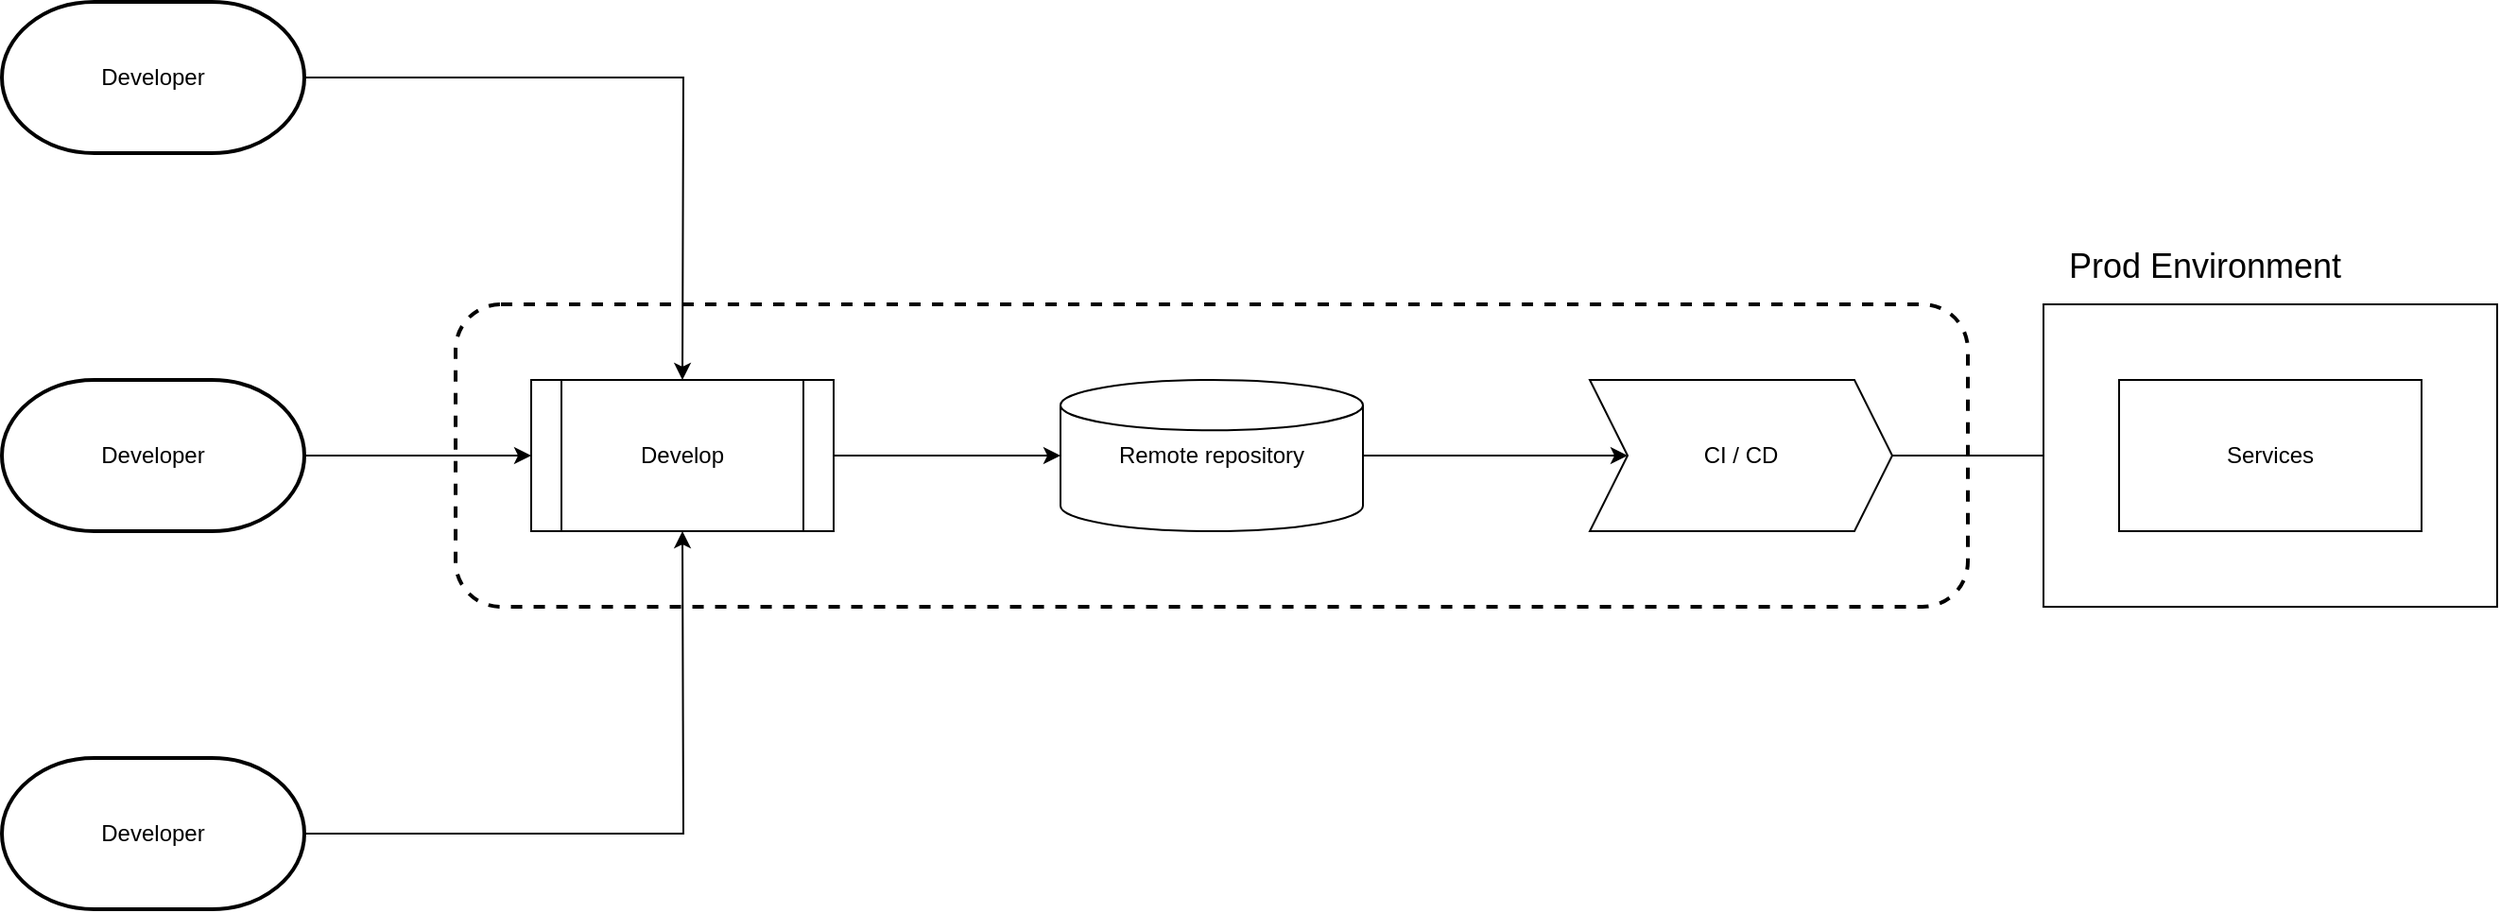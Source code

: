 <mxfile version="22.1.22" type="embed">
  <diagram name="Developers" id="CnW_uup-KwWFPFQ_-pxT">
    <mxGraphModel dx="1531" dy="1120" grid="1" gridSize="10" guides="1" tooltips="1" connect="1" arrows="1" fold="1" page="1" pageScale="1" pageWidth="1600" pageHeight="1200" math="0" shadow="0">
      <root>
        <mxCell id="zfkhhD0QaaSfa7tD3gnL-0" />
        <mxCell id="zfkhhD0QaaSfa7tD3gnL-1" parent="zfkhhD0QaaSfa7tD3gnL-0" />
        <mxCell id="1D6RY33kMopWQ-SAfMun-10" value="" style="rounded=1;whiteSpace=wrap;html=1;strokeWidth=2;dashed=1;gradientColor=default;fillColor=none;" parent="zfkhhD0QaaSfa7tD3gnL-1" vertex="1">
          <mxGeometry x="400" y="440" width="800" height="160" as="geometry" />
        </mxCell>
        <mxCell id="zfkhhD0QaaSfa7tD3gnL-2" style="edgeStyle=orthogonalEdgeStyle;rounded=0;orthogonalLoop=1;jettySize=auto;html=1;" parent="zfkhhD0QaaSfa7tD3gnL-1" edge="1">
          <mxGeometry relative="1" as="geometry">
            <mxPoint x="600" y="520" as="sourcePoint" />
            <mxPoint x="720" y="520" as="targetPoint" />
          </mxGeometry>
        </mxCell>
        <mxCell id="zfkhhD0QaaSfa7tD3gnL-8" style="edgeStyle=orthogonalEdgeStyle;rounded=0;orthogonalLoop=1;jettySize=auto;html=1;entryX=0;entryY=0.5;entryDx=0;entryDy=0;" parent="zfkhhD0QaaSfa7tD3gnL-1" source="zfkhhD0QaaSfa7tD3gnL-9" edge="1">
          <mxGeometry relative="1" as="geometry">
            <mxPoint x="440" y="520" as="targetPoint" />
          </mxGeometry>
        </mxCell>
        <mxCell id="zfkhhD0QaaSfa7tD3gnL-9" value="Developer" style="strokeWidth=2;html=1;shape=mxgraph.flowchart.terminator;whiteSpace=wrap;" parent="zfkhhD0QaaSfa7tD3gnL-1" vertex="1">
          <mxGeometry x="160" y="480" width="160" height="80" as="geometry" />
        </mxCell>
        <mxCell id="1D6RY33kMopWQ-SAfMun-12" style="edgeStyle=orthogonalEdgeStyle;rounded=0;orthogonalLoop=1;jettySize=auto;html=1;" parent="zfkhhD0QaaSfa7tD3gnL-1" source="zfkhhD0QaaSfa7tD3gnL-14" target="1D6RY33kMopWQ-SAfMun-8" edge="1">
          <mxGeometry relative="1" as="geometry" />
        </mxCell>
        <mxCell id="zfkhhD0QaaSfa7tD3gnL-14" value="Remote repository" style="strokeWidth=1;html=1;shape=mxgraph.flowchart.database;whiteSpace=wrap;" parent="zfkhhD0QaaSfa7tD3gnL-1" vertex="1">
          <mxGeometry x="720" y="480" width="160" height="80" as="geometry" />
        </mxCell>
        <mxCell id="1D6RY33kMopWQ-SAfMun-7" style="edgeStyle=orthogonalEdgeStyle;rounded=0;orthogonalLoop=1;jettySize=auto;html=1;entryX=0.5;entryY=1;entryDx=0;entryDy=0;" parent="zfkhhD0QaaSfa7tD3gnL-1" source="1D6RY33kMopWQ-SAfMun-4" edge="1">
          <mxGeometry relative="1" as="geometry">
            <mxPoint x="520" y="560" as="targetPoint" />
          </mxGeometry>
        </mxCell>
        <mxCell id="1D6RY33kMopWQ-SAfMun-4" value="Developer" style="strokeWidth=2;html=1;shape=mxgraph.flowchart.terminator;whiteSpace=wrap;" parent="zfkhhD0QaaSfa7tD3gnL-1" vertex="1">
          <mxGeometry x="160" y="680" width="160" height="80" as="geometry" />
        </mxCell>
        <mxCell id="1D6RY33kMopWQ-SAfMun-6" style="edgeStyle=orthogonalEdgeStyle;rounded=0;orthogonalLoop=1;jettySize=auto;html=1;" parent="zfkhhD0QaaSfa7tD3gnL-1" source="1D6RY33kMopWQ-SAfMun-5" edge="1">
          <mxGeometry relative="1" as="geometry">
            <mxPoint x="520" y="480" as="targetPoint" />
          </mxGeometry>
        </mxCell>
        <mxCell id="1D6RY33kMopWQ-SAfMun-5" value="Developer" style="strokeWidth=2;html=1;shape=mxgraph.flowchart.terminator;whiteSpace=wrap;" parent="zfkhhD0QaaSfa7tD3gnL-1" vertex="1">
          <mxGeometry x="160" y="280" width="160" height="80" as="geometry" />
        </mxCell>
        <mxCell id="1D6RY33kMopWQ-SAfMun-8" value="CI /&amp;nbsp;&lt;span style=&quot;background-color: initial;&quot;&gt;CD&lt;/span&gt;" style="shape=step;perimeter=stepPerimeter;whiteSpace=wrap;html=1;fixedSize=1;" parent="zfkhhD0QaaSfa7tD3gnL-1" vertex="1">
          <mxGeometry x="1000" y="480" width="160" height="80" as="geometry" />
        </mxCell>
        <mxCell id="1D6RY33kMopWQ-SAfMun-13" style="edgeStyle=orthogonalEdgeStyle;rounded=0;orthogonalLoop=1;jettySize=auto;html=1;entryX=0;entryY=0.5;entryDx=0;entryDy=0;entryPerimeter=0;" parent="zfkhhD0QaaSfa7tD3gnL-1" source="1D6RY33kMopWQ-SAfMun-8" edge="1">
          <mxGeometry relative="1" as="geometry">
            <mxPoint x="1280" y="520" as="targetPoint" />
          </mxGeometry>
        </mxCell>
        <mxCell id="1D6RY33kMopWQ-SAfMun-16" value="" style="rounded=0;whiteSpace=wrap;html=1;" parent="zfkhhD0QaaSfa7tD3gnL-1" vertex="1">
          <mxGeometry x="1240" y="440" width="240" height="160" as="geometry" />
        </mxCell>
        <mxCell id="1D6RY33kMopWQ-SAfMun-14" value="Develop" style="shape=process;whiteSpace=wrap;html=1;backgroundOutline=1;" parent="zfkhhD0QaaSfa7tD3gnL-1" vertex="1">
          <mxGeometry x="440" y="480" width="160" height="80" as="geometry" />
        </mxCell>
        <mxCell id="uJrXJ8iCKrKZ39y3wz_8-0" value="Prod Environment" style="text;html=1;align=center;verticalAlign=middle;resizable=0;points=[];autosize=1;strokeColor=none;fillColor=none;fontSize=18;" parent="zfkhhD0QaaSfa7tD3gnL-1" vertex="1">
          <mxGeometry x="1240" y="400" width="170" height="40" as="geometry" />
        </mxCell>
        <mxCell id="uJrXJ8iCKrKZ39y3wz_8-1" value="Services" style="rounded=0;whiteSpace=wrap;html=1;" parent="zfkhhD0QaaSfa7tD3gnL-1" vertex="1">
          <mxGeometry x="1280" y="480" width="160" height="80" as="geometry" />
        </mxCell>
      </root>
    </mxGraphModel>
  </diagram>
</mxfile>
